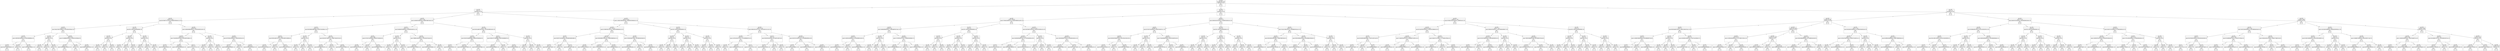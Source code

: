 digraph nodes {
	node [shape=record];
	name0 [label="{pe=0.000 | as=[2184, 2055, 5761] | pms=[0.0, 0.0, 0.0] | bs=\n[0. 0. 0.]\n[1. 1. 1.]\n[1. 1. 2.]\n}"];
	name1 [label="{pe=1.000 | as=[0, 0, 0] | pms=[0.05, 0.0, 0.0] | bs=\n[0. 0. 0.]\n[1. 1. 1.]\n[1. 1. 2.]\n}"];
	name2 [label="{pe=0.000 | as=[94, 143, 18] | pms=[8.027060977071797e-102, 6.99649407982643e-116, 0.0] | bs=\n[0. 0. 0.]\n[1. 1. 1.]\n[1. 1. 2.]\n}"];
	name3 [label="{pe=0.000 | as=[34, 50, 10] | pms=[1.8441372926773486e-42, 5.746724593108738e-46, 0.0] | bs=\n[0. 0. 0.]\n[1. 1. 1.]\n[1. 1. 2.]\n}"];
	name4 [label="{pe=0.000 | as=[11, 21, 2] | pms=[2.2999785870239353e-15, 8.015932228980966e-16, 0] | bs=\n[1. 1. 1.]\n[0. 0. 0.]\n[-1. -1. -1.]\n}"];
	name5 [label="{pe=0.000 | as=[4, 6, 1] | pms=[3.451477404903169e-06, 0, 0] | bs=\n[0. 0. 0.]\n[-1. -1. -1.]\n[-1. -1. -1.]\n}"];
	name4 -> name5 [label=0];
	name6 [label="{pe=1.000 | as=[0, 0, 0] | pms=[1.0, 0, 0] | bs=\n[0. 0. 0.]\n[-1. -1. -1.]\n[-1. -1. -1.]\n}"];
	name4 -> name6 [label=1];
	name7 [label="{pe=0.000 | as=[7, 15, 1] | pms=[7.014474694705598e-10, 0, 0] | bs=\n[0. 0. 0.]\n[-1. -1. -1.]\n[-1. -1. -1.]\n}"];
	name4 -> name7 [label=2];
	name3 -> name4 [label=0];
	name8 [label="{pe=1.000 | as=[0, 0, 0] | pms=[0.95, 0.05, 0] | bs=\n[1. 1. 1.]\n[0. 0. 0.]\n[-1. -1. -1.]\n}"];
	name9 [label="{pe=1.000 | as=[0, 0, 0] | pms=[1.0, 0, 0] | bs=\n[0. 0. 0.]\n[-1. -1. -1.]\n[-1. -1. -1.]\n}"];
	name8 -> name9 [label=0];
	name10 [label="{pe=1.000 | as=[0, 0, 0] | pms=[1.0, 0, 0] | bs=\n[0. 0. 0.]\n[-1. -1. -1.]\n[-1. -1. -1.]\n}"];
	name8 -> name10 [label=1];
	name11 [label="{pe=1.000 | as=[0, 0, 0] | pms=[1.0, 0, 0] | bs=\n[0. 0. 0.]\n[-1. -1. -1.]\n[-1. -1. -1.]\n}"];
	name8 -> name11 [label=2];
	name3 -> name8 [label=1];
	name12 [label="{pe=0.000 | as=[23, 29, 8] | pms=[4.731498868353294e-29, 1.5092901510193364e-29, 0] | bs=\n[1. 1. 1.]\n[0. 0. 0.]\n[-1. -1. -1.]\n}"];
	name13 [label="{pe=0.000 | as=[14, 13, 3] | pms=[1.4203906906132645e-14, 0, 0] | bs=\n[0. 0. 0.]\n[-1. -1. -1.]\n[-1. -1. -1.]\n}"];
	name12 -> name13 [label=0];
	name14 [label="{pe=1.000 | as=[0, 0, 0] | pms=[1.0, 0, 0] | bs=\n[0. 0. 0.]\n[-1. -1. -1.]\n[-1. -1. -1.]\n}"];
	name12 -> name14 [label=1];
	name15 [label="{pe=0.000 | as=[9, 16, 5] | pms=[3.5064473158663378e-15, 0, 0] | bs=\n[0. 0. 0.]\n[-1. -1. -1.]\n[-1. -1. -1.]\n}"];
	name12 -> name15 [label=2];
	name3 -> name12 [label=2];
	name2 -> name3 [label=0];
	name16 [label="{pe=1.000 | as=[0, 0, 0] | pms=[0.05, 0.00011875000000000003, 0.0] | bs=\n[0. 0. 0.]\n[1. 1. 1.]\n[1. 1. 2.]\n}"];
	name17 [label="{pe=1.000 | as=[0, 0, 0] | pms=[0.95, 0.05, 0] | bs=\n[1. 1. 1.]\n[0. 0. 0.]\n[-1. -1. -1.]\n}"];
	name18 [label="{pe=1.000 | as=[0, 0, 0] | pms=[1.0, 0, 0] | bs=\n[0. 0. 0.]\n[-1. -1. -1.]\n[-1. -1. -1.]\n}"];
	name17 -> name18 [label=0];
	name19 [label="{pe=1.000 | as=[0, 0, 0] | pms=[1.0, 0, 0] | bs=\n[0. 0. 0.]\n[-1. -1. -1.]\n[-1. -1. -1.]\n}"];
	name17 -> name19 [label=1];
	name20 [label="{pe=1.000 | as=[0, 0, 0] | pms=[1.0, 0, 0] | bs=\n[0. 0. 0.]\n[-1. -1. -1.]\n[-1. -1. -1.]\n}"];
	name17 -> name20 [label=2];
	name16 -> name17 [label=0];
	name21 [label="{pe=1.000 | as=[0, 0, 0] | pms=[0.95, 0.05, 0] | bs=\n[1. 1. 1.]\n[0. 0. 0.]\n[-1. -1. -1.]\n}"];
	name22 [label="{pe=1.000 | as=[0, 0, 0] | pms=[1.0, 0, 0] | bs=\n[0. 0. 0.]\n[-1. -1. -1.]\n[-1. -1. -1.]\n}"];
	name21 -> name22 [label=0];
	name23 [label="{pe=1.000 | as=[0, 0, 0] | pms=[1.0, 0, 0] | bs=\n[0. 0. 0.]\n[-1. -1. -1.]\n[-1. -1. -1.]\n}"];
	name21 -> name23 [label=1];
	name24 [label="{pe=1.000 | as=[0, 0, 0] | pms=[1.0, 0, 0] | bs=\n[0. 0. 0.]\n[-1. -1. -1.]\n[-1. -1. -1.]\n}"];
	name21 -> name24 [label=2];
	name16 -> name21 [label=1];
	name25 [label="{pe=1.000 | as=[0, 0, 0] | pms=[0.95, 0.05, 0] | bs=\n[1. 1. 1.]\n[0. 0. 0.]\n[-1. -1. -1.]\n}"];
	name26 [label="{pe=1.000 | as=[0, 0, 0] | pms=[1.0, 0, 0] | bs=\n[0. 0. 0.]\n[-1. -1. -1.]\n[-1. -1. -1.]\n}"];
	name25 -> name26 [label=0];
	name27 [label="{pe=1.000 | as=[0, 0, 0] | pms=[1.0, 0, 0] | bs=\n[0. 0. 0.]\n[-1. -1. -1.]\n[-1. -1. -1.]\n}"];
	name25 -> name27 [label=1];
	name28 [label="{pe=1.000 | as=[0, 0, 0] | pms=[1.0, 0, 0] | bs=\n[0. 0. 0.]\n[-1. -1. -1.]\n[-1. -1. -1.]\n}"];
	name25 -> name28 [label=2];
	name16 -> name25 [label=2];
	name2 -> name16 [label=1];
	name29 [label="{pe=0.000 | as=[60, 93, 8] | pms=[1.4855829398816961e-62, 1.0792023018029215e-66, 0.0] | bs=\n[0. 0. 0.]\n[1. 1. 1.]\n[1. 1. 2.]\n}"];
	name30 [label="{pe=0.000 | as=[30, 44, 3] | pms=[7.491493585226733e-30, 3.981330188714906e-31, 0] | bs=\n[1. 1. 1.]\n[0. 0. 0.]\n[-1. -1. -1.]\n}"];
	name31 [label="{pe=0.333 | as=[1, 0, 0] | pms=[0.3333333333333333, 0, 0] | bs=\n[0. 0. 0.]\n[-1. -1. -1.]\n[-1. -1. -1.]\n}"];
	name30 -> name31 [label=0];
	name32 [label="{pe=0.000 | as=[29, 40, 3] | pms=[2.1291613347486505e-28, 0, 0] | bs=\n[0. 0. 0.]\n[-1. -1. -1.]\n[-1. -1. -1.]\n}"];
	name30 -> name32 [label=1];
	name33 [label="{pe=0.111 | as=[0, 4, 0] | pms=[0.1111111111111111, 0, 0] | bs=\n[0. 0. 0.]\n[-1. -1. -1.]\n[-1. -1. -1.]\n}"];
	name30 -> name33 [label=2];
	name29 -> name30 [label=0];
	name34 [label="{pe=1.000 | as=[0, 0, 0] | pms=[0.95, 0.05, 0] | bs=\n[1. 1. 1.]\n[0. 0. 0.]\n[-1. -1. -1.]\n}"];
	name35 [label="{pe=1.000 | as=[0, 0, 0] | pms=[1.0, 0, 0] | bs=\n[0. 0. 0.]\n[-1. -1. -1.]\n[-1. -1. -1.]\n}"];
	name34 -> name35 [label=0];
	name36 [label="{pe=1.000 | as=[0, 0, 0] | pms=[1.0, 0, 0] | bs=\n[0. 0. 0.]\n[-1. -1. -1.]\n[-1. -1. -1.]\n}"];
	name34 -> name36 [label=1];
	name37 [label="{pe=1.000 | as=[0, 0, 0] | pms=[1.0, 0, 0] | bs=\n[0. 0. 0.]\n[-1. -1. -1.]\n[-1. -1. -1.]\n}"];
	name34 -> name37 [label=2];
	name29 -> name34 [label=1];
	name38 [label="{pe=0.000 | as=[30, 49, 5] | pms=[3.597780353214981e-34, 5.70664762330161e-35, 0] | bs=\n[1. 1. 1.]\n[0. 0. 0.]\n[-1. -1. -1.]\n}"];
	name39 [label="{pe=0.007 | as=[1, 5, 0] | pms=[0.006993006993006993, 0, 0] | bs=\n[0. 0. 0.]\n[-1. -1. -1.]\n[-1. -1. -1.]\n}"];
	name38 -> name39 [label=0];
	name40 [label="{pe=1.000 | as=[0, 0, 0] | pms=[1.0, 0, 0] | bs=\n[0. 0. 0.]\n[-1. -1. -1.]\n[-1. -1. -1.]\n}"];
	name38 -> name40 [label=1];
	name41 [label="{pe=0.000 | as=[29, 44, 5] | pms=[5.415606215892024e-32, 0, 0] | bs=\n[0. 0. 0.]\n[-1. -1. -1.]\n[-1. -1. -1.]\n}"];
	name38 -> name41 [label=2];
	name29 -> name38 [label=2];
	name2 -> name29 [label=2];
	name1 -> name2 [label=0];
	name42 [label="{pe=0.000 | as=[0, 0, 1142] | pms=[2.1881838074398253e-05, 4.306995766887185e-30, 0.0] | bs=\n[0. 0. 0.]\n[1. 1. 1.]\n[1. 1. 2.]\n}"];
	name43 [label="{pe=0.002 | as=[0, 0, 227] | pms=[0.00010989010989010989, 5.801901761045598e-10, 0.0] | bs=\n[0. 0. 0.]\n[1. 1. 1.]\n[1. 1. 2.]\n}"];
	name44 [label="{pe=0.010 | as=[0, 0, 48] | pms=[0.0005154639175257732, 0.00041286397218600604, 0] | bs=\n[0. 0. 0.]\n[1. 1. 1.]\n[-1. -1. -1.]\n}"];
	name45 [label="{pe=0.026 | as=[0, 0, 19] | pms=[0.02564102564102564, 0, 0] | bs=\n[0. 0. 0.]\n[-1. -1. -1.]\n[-1. -1. -1.]\n}"];
	name44 -> name45 [label=0];
	name46 [label="{pe=1.000 | as=[0, 0, 0] | pms=[1.0, 0, 0] | bs=\n[0. 0. 0.]\n[-1. -1. -1.]\n[-1. -1. -1.]\n}"];
	name44 -> name46 [label=1];
	name47 [label="{pe=0.017 | as=[0, 0, 29] | pms=[0.01694915254237288, 0, 0] | bs=\n[0. 0. 0.]\n[-1. -1. -1.]\n[-1. -1. -1.]\n}"];
	name44 -> name47 [label=2];
	name43 -> name44 [label=0];
	name48 [label="{pe=1.000 | as=[0, 0, 0] | pms=[0.95, 0.05, 0] | bs=\n[1. 1. 1.]\n[0. 0. 0.]\n[-1. -1. -1.]\n}"];
	name49 [label="{pe=1.000 | as=[0, 0, 0] | pms=[1.0, 0, 0] | bs=\n[0. 0. 0.]\n[-1. -1. -1.]\n[-1. -1. -1.]\n}"];
	name48 -> name49 [label=0];
	name50 [label="{pe=1.000 | as=[0, 0, 0] | pms=[1.0, 0, 0] | bs=\n[0. 0. 0.]\n[-1. -1. -1.]\n[-1. -1. -1.]\n}"];
	name48 -> name50 [label=1];
	name51 [label="{pe=1.000 | as=[0, 0, 0] | pms=[1.0, 0, 0] | bs=\n[0. 0. 0.]\n[-1. -1. -1.]\n[-1. -1. -1.]\n}"];
	name48 -> name51 [label=2];
	name43 -> name48 [label=1];
	name52 [label="{pe=0.003 | as=[0, 0, 179] | pms=[0.0001392757660167131, 2.9584877456323373e-05, 0] | bs=\n[0. 0. 0.]\n[1. 1. 1.]\n[-1. -1. -1.]\n}"];
	name53 [label="{pe=0.006 | as=[0, 0, 81] | pms=[0.006134969325153374, 0, 0] | bs=\n[0. 0. 0.]\n[-1. -1. -1.]\n[-1. -1. -1.]\n}"];
	name52 -> name53 [label=0];
	name54 [label="{pe=1.000 | as=[0, 0, 0] | pms=[1.0, 0, 0] | bs=\n[0. 0. 0.]\n[-1. -1. -1.]\n[-1. -1. -1.]\n}"];
	name52 -> name54 [label=1];
	name55 [label="{pe=0.005 | as=[0, 0, 98] | pms=[0.005076142131979695, 0, 0] | bs=\n[0. 0. 0.]\n[-1. -1. -1.]\n[-1. -1. -1.]\n}"];
	name52 -> name55 [label=2];
	name43 -> name52 [label=2];
	name42 -> name43 [label=0];
	name56 [label="{pe=0.001 | as=[0, 0, 715] | pms=[3.4940600978336826e-05, 5.385300691381907e-12, 0.0] | bs=\n[0. 0. 0.]\n[1. 1. 1.]\n[1. 1. 2.]\n}"];
	name57 [label="{pe=0.001 | as=[0, 0, 398] | pms=[6.273525721455458e-05, 8.86053517632465e-06, 0] | bs=\n[0. 0. 0.]\n[1. 1. 1.]\n[-1. -1. -1.]\n}"];
	name58 [label="{pe=0.006 | as=[0, 0, 85] | pms=[0.005847953216374269, 0, 0] | bs=\n[0. 0. 0.]\n[-1. -1. -1.]\n[-1. -1. -1.]\n}"];
	name57 -> name58 [label=0];
	name59 [label="{pe=1.000 | as=[0, 0, 0] | pms=[1.0, 0, 0] | bs=\n[0. 0. 0.]\n[-1. -1. -1.]\n[-1. -1. -1.]\n}"];
	name57 -> name59 [label=1];
	name60 [label="{pe=0.002 | as=[0, 0, 313] | pms=[0.001594896331738437, 0, 0] | bs=\n[0. 0. 0.]\n[-1. -1. -1.]\n[-1. -1. -1.]\n}"];
	name57 -> name60 [label=2];
	name56 -> name57 [label=0];
	name61 [label="{pe=1.000 | as=[0, 0, 0] | pms=[0.95, 0.05, 0] | bs=\n[1. 1. 1.]\n[0. 0. 0.]\n[-1. -1. -1.]\n}"];
	name62 [label="{pe=1.000 | as=[0, 0, 0] | pms=[1.0, 0, 0] | bs=\n[0. 0. 0.]\n[-1. -1. -1.]\n[-1. -1. -1.]\n}"];
	name61 -> name62 [label=0];
	name63 [label="{pe=1.000 | as=[0, 0, 0] | pms=[1.0, 0, 0] | bs=\n[0. 0. 0.]\n[-1. -1. -1.]\n[-1. -1. -1.]\n}"];
	name61 -> name63 [label=1];
	name64 [label="{pe=1.000 | as=[0, 0, 0] | pms=[1.0, 0, 0] | bs=\n[0. 0. 0.]\n[-1. -1. -1.]\n[-1. -1. -1.]\n}"];
	name61 -> name64 [label=2];
	name56 -> name61 [label=1];
	name65 [label="{pe=0.002 | as=[0, 0, 316] | pms=[7.898894154818326e-05, 1.2795474442723414e-05, 0] | bs=\n[0. 0. 0.]\n[1. 1. 1.]\n[-1. -1. -1.]\n}"];
	name66 [label="{pe=0.002 | as=[0, 0, 239] | pms=[0.0020876826722338203, 0, 0] | bs=\n[0. 0. 0.]\n[-1. -1. -1.]\n[-1. -1. -1.]\n}"];
	name65 -> name66 [label=0];
	name67 [label="{pe=0.006 | as=[0, 0, 77] | pms=[0.0064516129032258064, 0, 0] | bs=\n[0. 0. 0.]\n[-1. -1. -1.]\n[-1. -1. -1.]\n}"];
	name65 -> name67 [label=1];
	name68 [label="{pe=1.000 | as=[0, 0, 0] | pms=[1.0, 0, 0] | bs=\n[0. 0. 0.]\n[-1. -1. -1.]\n[-1. -1. -1.]\n}"];
	name65 -> name68 [label=2];
	name56 -> name65 [label=2];
	name42 -> name56 [label=1];
	name69 [label="{pe=0.002 | as=[0, 0, 200] | pms=[0.00012468827930174563, 1.4510103533809105e-09, 0.0] | bs=\n[0. 0. 0.]\n[1. 1. 1.]\n[1. 1. 2.]\n}"];
	name70 [label="{pe=0.003 | as=[0, 0, 156] | pms=[0.0001597444089456869, 5.6882821387940833e-05, 0] | bs=\n[0. 0. 0.]\n[1. 1. 1.]\n[-1. -1. -1.]\n}"];
	name71 [label="{pe=0.333 | as=[0, 0, 1] | pms=[0.3333333333333333, 0, 0] | bs=\n[0. 0. 0.]\n[-1. -1. -1.]\n[-1. -1. -1.]\n}"];
	name70 -> name71 [label=0];
	name72 [label="{pe=0.003 | as=[0, 0, 146] | pms=[0.0034129692832764505, 0, 0] | bs=\n[0. 0. 0.]\n[-1. -1. -1.]\n[-1. -1. -1.]\n}"];
	name70 -> name72 [label=1];
	name73 [label="{pe=0.053 | as=[0, 0, 9] | pms=[0.05263157894736842, 0, 0] | bs=\n[0. 0. 0.]\n[-1. -1. -1.]\n[-1. -1. -1.]\n}"];
	name70 -> name73 [label=2];
	name69 -> name70 [label=0];
	name74 [label="{pe=0.011 | as=[0, 0, 44] | pms=[0.0005617977528089888, 0.0005370265686828718, 0] | bs=\n[0. 0. 0.]\n[1. 1. 1.]\n[-1. -1. -1.]\n}"];
	name75 [label="{pe=0.034 | as=[0, 0, 14] | pms=[0.034482758620689655, 0, 0] | bs=\n[0. 0. 0.]\n[-1. -1. -1.]\n[-1. -1. -1.]\n}"];
	name74 -> name75 [label=0];
	name76 [label="{pe=1.000 | as=[0, 0, 0] | pms=[1.0, 0, 0] | bs=\n[0. 0. 0.]\n[-1. -1. -1.]\n[-1. -1. -1.]\n}"];
	name74 -> name76 [label=1];
	name77 [label="{pe=0.016 | as=[0, 0, 30] | pms=[0.01639344262295082, 0, 0] | bs=\n[0. 0. 0.]\n[-1. -1. -1.]\n[-1. -1. -1.]\n}"];
	name74 -> name77 [label=2];
	name69 -> name74 [label=1];
	name78 [label="{pe=1.000 | as=[0, 0, 0] | pms=[0.95, 0.05, 0] | bs=\n[1. 1. 1.]\n[0. 0. 0.]\n[-1. -1. -1.]\n}"];
	name79 [label="{pe=1.000 | as=[0, 0, 0] | pms=[1.0, 0, 0] | bs=\n[0. 0. 0.]\n[-1. -1. -1.]\n[-1. -1. -1.]\n}"];
	name78 -> name79 [label=0];
	name80 [label="{pe=1.000 | as=[0, 0, 0] | pms=[1.0, 0, 0] | bs=\n[0. 0. 0.]\n[-1. -1. -1.]\n[-1. -1. -1.]\n}"];
	name78 -> name80 [label=1];
	name81 [label="{pe=1.000 | as=[0, 0, 0] | pms=[1.0, 0, 0] | bs=\n[0. 0. 0.]\n[-1. -1. -1.]\n[-1. -1. -1.]\n}"];
	name78 -> name81 [label=2];
	name69 -> name78 [label=2];
	name42 -> name69 [label=2];
	name1 -> name42 [label=1];
	name82 [label="{pe=0.000 | as=[161, 544, 81] | pms=[1.1294267240042443e-282, 1.3403687634796493e-301, 0.0] | bs=\n[0. 0. 0.]\n[1. 1. 1.]\n[1. 1. 2.]\n}"];
	name83 [label="{pe=0.000 | as=[77, 268, 37] | pms=[6.176808766357232e-137, 1.5009375855980426e-143, 0.0] | bs=\n[0. 0. 0.]\n[1. 1. 1.]\n[1. 1. 2.]\n}"];
	name84 [label="{pe=0.007 | as=[1, 5, 0] | pms=[0.0038775510204081625, 0.00034965034965034965, 0] | bs=\n[1. 1. 1.]\n[0. 0. 0.]\n[-1. -1. -1.]\n}"];
	name85 [label="{pe=0.029 | as=[1, 2, 0] | pms=[0.02857142857142857, 0, 0] | bs=\n[0. 0. 0.]\n[-1. -1. -1.]\n[-1. -1. -1.]\n}"];
	name84 -> name85 [label=0];
	name86 [label="{pe=1.000 | as=[0, 0, 0] | pms=[1.0, 0, 0] | bs=\n[0. 0. 0.]\n[-1. -1. -1.]\n[-1. -1. -1.]\n}"];
	name84 -> name86 [label=1];
	name87 [label="{pe=0.143 | as=[0, 3, 0] | pms=[0.14285714285714285, 0, 0] | bs=\n[0. 0. 0.]\n[-1. -1. -1.]\n[-1. -1. -1.]\n}"];
	name84 -> name87 [label=2];
	name83 -> name84 [label=0];
	name88 [label="{pe=0.000 | as=[72, 247, 36] | pms=[3.6920369985719045e-129, 2.528985766868258e-131, 0] | bs=\n[0. 0. 0.]\n[1. 1. 1.]\n[-1. -1. -1.]\n}"];
	name89 [label="{pe=0.000 | as=[15, 48, 7] | pms=[1.7687891917402632e-27, 0, 0] | bs=\n[0. 0. 0.]\n[-1. -1. -1.]\n[-1. -1. -1.]\n}"];
	name88 -> name89 [label=0];
	name90 [label="{pe=0.000 | as=[44, 154, 22] | pms=[1.111067507088122e-79, 0, 0] | bs=\n[0. 0. 0.]\n[-1. -1. -1.]\n[-1. -1. -1.]\n}"];
	name88 -> name90 [label=1];
	name91 [label="{pe=0.000 | as=[13, 45, 7] | pms=[1.354584984324944e-25, 0, 0] | bs=\n[0. 0. 0.]\n[-1. -1. -1.]\n[-1. -1. -1.]\n}"];
	name88 -> name91 [label=2];
	name83 -> name88 [label=1];
	name92 [label="{pe=0.000 | as=[4, 16, 1] | pms=[1.87365916266172e-08, 1.7867289563262339e-09, 0] | bs=\n[1. 1. 1.]\n[0. 0. 0.]\n[-1. -1. -1.]\n}"];
	name93 [label="{pe=0.000 | as=[3, 6, 0] | pms=[0.00023815194093831864, 0, 0] | bs=\n[0. 0. 0.]\n[-1. -1. -1.]\n[-1. -1. -1.]\n}"];
	name92 -> name93 [label=0];
	name94 [label="{pe=1.000 | as=[0, 0, 0] | pms=[1.0, 0, 0] | bs=\n[0. 0. 0.]\n[-1. -1. -1.]\n[-1. -1. -1.]\n}"];
	name92 -> name94 [label=1];
	name95 [label="{pe=0.000 | as=[1, 10, 1] | pms=[8.281573498964803e-05, 0, 0] | bs=\n[0. 0. 0.]\n[-1. -1. -1.]\n[-1. -1. -1.]\n}"];
	name92 -> name95 [label=2];
	name83 -> name92 [label=2];
	name82 -> name83 [label=0];
	name96 [label="{pe=1.000 | as=[0, 0, 0] | pms=[0.05, 0.00011875000000000003, 0.0] | bs=\n[0. 0. 0.]\n[1. 1. 1.]\n[1. 1. 2.]\n}"];
	name97 [label="{pe=1.000 | as=[0, 0, 0] | pms=[0.95, 0.05, 0] | bs=\n[1. 1. 1.]\n[0. 0. 0.]\n[-1. -1. -1.]\n}"];
	name98 [label="{pe=1.000 | as=[0, 0, 0] | pms=[1.0, 0, 0] | bs=\n[0. 0. 0.]\n[-1. -1. -1.]\n[-1. -1. -1.]\n}"];
	name97 -> name98 [label=0];
	name99 [label="{pe=1.000 | as=[0, 0, 0] | pms=[1.0, 0, 0] | bs=\n[0. 0. 0.]\n[-1. -1. -1.]\n[-1. -1. -1.]\n}"];
	name97 -> name99 [label=1];
	name100 [label="{pe=1.000 | as=[0, 0, 0] | pms=[1.0, 0, 0] | bs=\n[0. 0. 0.]\n[-1. -1. -1.]\n[-1. -1. -1.]\n}"];
	name97 -> name100 [label=2];
	name96 -> name97 [label=0];
	name101 [label="{pe=1.000 | as=[0, 0, 0] | pms=[0.95, 0.05, 0] | bs=\n[1. 1. 1.]\n[0. 0. 0.]\n[-1. -1. -1.]\n}"];
	name102 [label="{pe=1.000 | as=[0, 0, 0] | pms=[1.0, 0, 0] | bs=\n[0. 0. 0.]\n[-1. -1. -1.]\n[-1. -1. -1.]\n}"];
	name101 -> name102 [label=0];
	name103 [label="{pe=1.000 | as=[0, 0, 0] | pms=[1.0, 0, 0] | bs=\n[0. 0. 0.]\n[-1. -1. -1.]\n[-1. -1. -1.]\n}"];
	name101 -> name103 [label=1];
	name104 [label="{pe=1.000 | as=[0, 0, 0] | pms=[1.0, 0, 0] | bs=\n[0. 0. 0.]\n[-1. -1. -1.]\n[-1. -1. -1.]\n}"];
	name101 -> name104 [label=2];
	name96 -> name101 [label=1];
	name105 [label="{pe=1.000 | as=[0, 0, 0] | pms=[0.95, 0.05, 0] | bs=\n[1. 1. 1.]\n[0. 0. 0.]\n[-1. -1. -1.]\n}"];
	name106 [label="{pe=1.000 | as=[0, 0, 0] | pms=[1.0, 0, 0] | bs=\n[0. 0. 0.]\n[-1. -1. -1.]\n[-1. -1. -1.]\n}"];
	name105 -> name106 [label=0];
	name107 [label="{pe=1.000 | as=[0, 0, 0] | pms=[1.0, 0, 0] | bs=\n[0. 0. 0.]\n[-1. -1. -1.]\n[-1. -1. -1.]\n}"];
	name105 -> name107 [label=1];
	name108 [label="{pe=1.000 | as=[0, 0, 0] | pms=[1.0, 0, 0] | bs=\n[0. 0. 0.]\n[-1. -1. -1.]\n[-1. -1. -1.]\n}"];
	name105 -> name108 [label=2];
	name96 -> name105 [label=2];
	name82 -> name96 [label=1];
	name109 [label="{pe=0.000 | as=[84, 276, 44] | pms=[5.696616353132377e-150, 7.915975504274117e-155, 0.0] | bs=\n[0. 0. 0.]\n[1. 1. 1.]\n[1. 1. 2.]\n}"];
	name110 [label="{pe=0.000 | as=[6, 26, 5] | pms=[1.195740116811791e-15, 1.1161196990681627e-16, 0] | bs=\n[1. 1. 1.]\n[0. 0. 0.]\n[-1. -1. -1.]\n}"];
	name111 [label="{pe=1.000 | as=[0, 0, 0] | pms=[1.0, 0, 0] | bs=\n[0. 0. 0.]\n[-1. -1. -1.]\n[-1. -1. -1.]\n}"];
	name110 -> name111 [label=0];
	name112 [label="{pe=0.000 | as=[6, 22, 5] | pms=[1.1328064264532757e-14, 0, 0] | bs=\n[0. 0. 0.]\n[-1. -1. -1.]\n[-1. -1. -1.]\n}"];
	name110 -> name112 [label=1];
	name113 [label="{pe=0.111 | as=[0, 4, 0] | pms=[0.1111111111111111, 0, 0] | bs=\n[0. 0. 0.]\n[-1. -1. -1.]\n[-1. -1. -1.]\n}"];
	name110 -> name113 [label=2];
	name109 -> name110 [label=0];
	name114 [label="{pe=0.143 | as=[0, 3, 0] | pms=[0.06333333333333332, 0.007142857142857143, 0] | bs=\n[1. 1. 1.]\n[0. 0. 0.]\n[-1. -1. -1.]\n}"];
	name115 [label="{pe=0.333 | as=[0, 1, 0] | pms=[0.3333333333333333, 0, 0] | bs=\n[0. 0. 0.]\n[-1. -1. -1.]\n[-1. -1. -1.]\n}"];
	name114 -> name115 [label=0];
	name116 [label="{pe=1.000 | as=[0, 0, 0] | pms=[1.0, 0, 0] | bs=\n[0. 0. 0.]\n[-1. -1. -1.]\n[-1. -1. -1.]\n}"];
	name114 -> name116 [label=1];
	name117 [label="{pe=0.200 | as=[0, 2, 0] | pms=[0.2, 0, 0] | bs=\n[0. 0. 0.]\n[-1. -1. -1.]\n[-1. -1. -1.]\n}"];
	name114 -> name117 [label=2];
	name109 -> name114 [label=1];
	name118 [label="{pe=0.000 | as=[78, 247, 39] | pms=[3.3627567213505202e-136, 1.045196865649929e-136, 0] | bs=\n[0. 0. 0.]\n[1. 1. 1.]\n[-1. -1. -1.]\n}"];
	name119 [label="{pe=0.000 | as=[7, 14, 2] | pms=[7.256353132454068e-11, 0, 0] | bs=\n[0. 0. 0.]\n[-1. -1. -1.]\n[-1. -1. -1.]\n}"];
	name118 -> name119 [label=0];
	name120 [label="{pe=0.001 | as=[2, 6, 0] | pms=[0.0009049773755656109, 0, 0] | bs=\n[0. 0. 0.]\n[-1. -1. -1.]\n[-1. -1. -1.]\n}"];
	name118 -> name120 [label=1];
	name121 [label="{pe=0.000 | as=[69, 227, 37] | pms=[1.6753994239855345e-123, 0, 0] | bs=\n[0. 0. 0.]\n[-1. -1. -1.]\n[-1. -1. -1.]\n}"];
	name118 -> name121 [label=2];
	name109 -> name118 [label=2];
	name82 -> name109 [label=2];
	name1 -> name82 [label=2];
	name0 -> name1 [label=0];
	name122 [label="{pe=1.000 | as=[0, 0, 0] | pms=[0.05, 0.0, 0.0] | bs=\n[0. 0. 0.]\n[1. 1. 1.]\n[1. 1. 2.]\n}"];
	name123 [label="{pe=0.000 | as=[227, 398, 62] | pms=[3.729454012839057e-273, 8.128837909088754e-289, 0.0] | bs=\n[0. 0. 0.]\n[1. 1. 1.]\n[1. 1. 2.]\n}"];
	name124 [label="{pe=0.000 | as=[48, 85, 10] | pms=[1.0640964389823925e-57, 1.2085054689759173e-61, 0.0] | bs=\n[0. 0. 0.]\n[1. 1. 1.]\n[1. 1. 2.]\n}"];
	name125 [label="{pe=0.000 | as=[19, 27, 4] | pms=[5.149320314503694e-23, 2.4705304398953118e-23, 0] | bs=\n[1. 1. 1.]\n[0. 0. 0.]\n[-1. -1. -1.]\n}"];
	name126 [label="{pe=0.000 | as=[9, 11, 1] | pms=[8.402646598305506e-10, 0, 0] | bs=\n[0. 0. 0.]\n[-1. -1. -1.]\n[-1. -1. -1.]\n}"];
	name125 -> name126 [label=0];
	name127 [label="{pe=1.000 | as=[0, 0, 0] | pms=[1.0, 0, 0] | bs=\n[0. 0. 0.]\n[-1. -1. -1.]\n[-1. -1. -1.]\n}"];
	name125 -> name127 [label=1];
	name128 [label="{pe=0.000 | as=[10, 16, 3] | pms=[6.450749903316009e-14, 0, 0] | bs=\n[0. 0. 0.]\n[-1. -1. -1.]\n[-1. -1. -1.]\n}"];
	name125 -> name128 [label=2];
	name124 -> name125 [label=0];
	name129 [label="{pe=1.000 | as=[0, 0, 0] | pms=[0.95, 0.05, 0] | bs=\n[1. 1. 1.]\n[0. 0. 0.]\n[-1. -1. -1.]\n}"];
	name130 [label="{pe=1.000 | as=[0, 0, 0] | pms=[1.0, 0, 0] | bs=\n[0. 0. 0.]\n[-1. -1. -1.]\n[-1. -1. -1.]\n}"];
	name129 -> name130 [label=0];
	name131 [label="{pe=1.000 | as=[0, 0, 0] | pms=[1.0, 0, 0] | bs=\n[0. 0. 0.]\n[-1. -1. -1.]\n[-1. -1. -1.]\n}"];
	name129 -> name131 [label=1];
	name132 [label="{pe=1.000 | as=[0, 0, 0] | pms=[1.0, 0, 0] | bs=\n[0. 0. 0.]\n[-1. -1. -1.]\n[-1. -1. -1.]\n}"];
	name129 -> name132 [label=2];
	name124 -> name129 [label=1];
	name133 [label="{pe=0.000 | as=[29, 58, 6] | pms=[1.752798704211577e-37, 1.029828250186268e-37, 0] | bs=\n[1. 1. 1.]\n[0. 0. 0.]\n[-1. -1. -1.]\n}"];
	name134 [label="{pe=0.000 | as=[15, 25, 4] | pms=[1.0759819995358843e-19, 0, 0] | bs=\n[0. 0. 0.]\n[-1. -1. -1.]\n[-1. -1. -1.]\n}"];
	name133 -> name134 [label=0];
	name135 [label="{pe=1.000 | as=[0, 0, 0] | pms=[1.0, 0, 0] | bs=\n[0. 0. 0.]\n[-1. -1. -1.]\n[-1. -1. -1.]\n}"];
	name133 -> name135 [label=1];
	name136 [label="{pe=0.000 | as=[14, 33, 2] | pms=[1.7147603476517089e-18, 0, 0] | bs=\n[0. 0. 0.]\n[-1. -1. -1.]\n[-1. -1. -1.]\n}"];
	name133 -> name136 [label=2];
	name124 -> name133 [label=2];
	name123 -> name124 [label=0];
	name137 [label="{pe=1.000 | as=[0, 0, 0] | pms=[0.05, 0.00011875000000000003, 0.0] | bs=\n[0. 0. 0.]\n[1. 1. 1.]\n[1. 1. 2.]\n}"];
	name138 [label="{pe=1.000 | as=[0, 0, 0] | pms=[0.95, 0.05, 0] | bs=\n[1. 1. 1.]\n[0. 0. 0.]\n[-1. -1. -1.]\n}"];
	name139 [label="{pe=1.000 | as=[0, 0, 0] | pms=[1.0, 0, 0] | bs=\n[0. 0. 0.]\n[-1. -1. -1.]\n[-1. -1. -1.]\n}"];
	name138 -> name139 [label=0];
	name140 [label="{pe=1.000 | as=[0, 0, 0] | pms=[1.0, 0, 0] | bs=\n[0. 0. 0.]\n[-1. -1. -1.]\n[-1. -1. -1.]\n}"];
	name138 -> name140 [label=1];
	name141 [label="{pe=1.000 | as=[0, 0, 0] | pms=[1.0, 0, 0] | bs=\n[0. 0. 0.]\n[-1. -1. -1.]\n[-1. -1. -1.]\n}"];
	name138 -> name141 [label=2];
	name137 -> name138 [label=0];
	name142 [label="{pe=1.000 | as=[0, 0, 0] | pms=[0.95, 0.05, 0] | bs=\n[1. 1. 1.]\n[0. 0. 0.]\n[-1. -1. -1.]\n}"];
	name143 [label="{pe=1.000 | as=[0, 0, 0] | pms=[1.0, 0, 0] | bs=\n[0. 0. 0.]\n[-1. -1. -1.]\n[-1. -1. -1.]\n}"];
	name142 -> name143 [label=0];
	name144 [label="{pe=1.000 | as=[0, 0, 0] | pms=[1.0, 0, 0] | bs=\n[0. 0. 0.]\n[-1. -1. -1.]\n[-1. -1. -1.]\n}"];
	name142 -> name144 [label=1];
	name145 [label="{pe=1.000 | as=[0, 0, 0] | pms=[1.0, 0, 0] | bs=\n[0. 0. 0.]\n[-1. -1. -1.]\n[-1. -1. -1.]\n}"];
	name142 -> name145 [label=2];
	name137 -> name142 [label=1];
	name146 [label="{pe=1.000 | as=[0, 0, 0] | pms=[0.95, 0.05, 0] | bs=\n[1. 1. 1.]\n[0. 0. 0.]\n[-1. -1. -1.]\n}"];
	name147 [label="{pe=1.000 | as=[0, 0, 0] | pms=[1.0, 0, 0] | bs=\n[0. 0. 0.]\n[-1. -1. -1.]\n[-1. -1. -1.]\n}"];
	name146 -> name147 [label=0];
	name148 [label="{pe=1.000 | as=[0, 0, 0] | pms=[1.0, 0, 0] | bs=\n[0. 0. 0.]\n[-1. -1. -1.]\n[-1. -1. -1.]\n}"];
	name146 -> name148 [label=1];
	name149 [label="{pe=1.000 | as=[0, 0, 0] | pms=[1.0, 0, 0] | bs=\n[0. 0. 0.]\n[-1. -1. -1.]\n[-1. -1. -1.]\n}"];
	name146 -> name149 [label=2];
	name137 -> name146 [label=2];
	name123 -> name137 [label=1];
	name150 [label="{pe=0.000 | as=[179, 313, 52] | pms=[2.482796497315919e-219, 5.962420755335941e-224, 0.0] | bs=\n[0. 0. 0.]\n[1. 1. 1.]\n[1. 1. 2.]\n}"];
	name151 [label="{pe=0.000 | as=[81, 160, 27] | pms=[2.644034819644587e-109, 1.5377203235659032e-109, 0] | bs=\n[0. 0. 0.]\n[1. 1. 1.]\n[-1. -1. -1.]\n}"];
	name152 [label="{pe=0.010 | as=[1, 4, 0] | pms=[0.010101010101010102, 0, 0] | bs=\n[0. 0. 0.]\n[-1. -1. -1.]\n[-1. -1. -1.]\n}"];
	name151 -> name152 [label=0];
	name153 [label="{pe=0.000 | as=[76, 147, 24] | pms=[1.869762828724666e-99, 0, 0] | bs=\n[0. 0. 0.]\n[-1. -1. -1.]\n[-1. -1. -1.]\n}"];
	name151 -> name153 [label=1];
	name154 [label="{pe=0.000 | as=[4, 9, 3] | pms=[8.570426247835422e-09, 0, 0] | bs=\n[0. 0. 0.]\n[-1. -1. -1.]\n[-1. -1. -1.]\n}"];
	name151 -> name154 [label=2];
	name150 -> name151 [label=0];
	name155 [label="{pe=1.000 | as=[0, 0, 0] | pms=[0.95, 0.05, 0] | bs=\n[1. 1. 1.]\n[0. 0. 0.]\n[-1. -1. -1.]\n}"];
	name156 [label="{pe=1.000 | as=[0, 0, 0] | pms=[1.0, 0, 0] | bs=\n[0. 0. 0.]\n[-1. -1. -1.]\n[-1. -1. -1.]\n}"];
	name155 -> name156 [label=0];
	name157 [label="{pe=1.000 | as=[0, 0, 0] | pms=[1.0, 0, 0] | bs=\n[0. 0. 0.]\n[-1. -1. -1.]\n[-1. -1. -1.]\n}"];
	name155 -> name157 [label=1];
	name158 [label="{pe=1.000 | as=[0, 0, 0] | pms=[1.0, 0, 0] | bs=\n[0. 0. 0.]\n[-1. -1. -1.]\n[-1. -1. -1.]\n}"];
	name155 -> name158 [label=2];
	name150 -> name155 [label=1];
	name159 [label="{pe=0.000 | as=[98, 153, 25] | pms=[1.2881308336871314e-113, 8.16303495226432e-114, 0] | bs=\n[1. 1. 1.]\n[0. 0. 0.]\n[-1. -1. -1.]\n}"];
	name160 [label="{pe=0.000 | as=[14, 10, 2] | pms=[2.654422593697098e-12, 0, 0] | bs=\n[0. 0. 0.]\n[-1. -1. -1.]\n[-1. -1. -1.]\n}"];
	name159 -> name160 [label=0];
	name161 [label="{pe=0.029 | as=[1, 2, 0] | pms=[0.02857142857142857, 0, 0] | bs=\n[0. 0. 0.]\n[-1. -1. -1.]\n[-1. -1. -1.]\n}"];
	name159 -> name161 [label=1];
	name162 [label="{pe=0.000 | as=[83, 141, 23] | pms=[1.7878634653015658e-100, 0, 0] | bs=\n[0. 0. 0.]\n[-1. -1. -1.]\n[-1. -1. -1.]\n}"];
	name159 -> name162 [label=2];
	name150 -> name159 [label=2];
	name123 -> name150 [label=2];
	name122 -> name123 [label=0];
	name163 [label="{pe=0.001 | as=[716, 0, 0] | pms=[3.4891835310537335e-05, 1.6739809019043815e-24, 0.0] | bs=\n[0. 0. 0.]\n[1. 1. 1.]\n[1. 1. 2.]\n}"];
	name164 [label="{pe=0.001 | as=[398, 0, 0] | pms=[6.273525721455458e-05, 6.760033701493107e-11, 0.0] | bs=\n[0. 0. 0.]\n[1. 1. 1.]\n[1. 1. 2.]\n}"];
	name165 [label="{pe=0.006 | as=[85, 0, 0] | pms=[0.00029239766081871346, 0.00014763014763014763, 0] | bs=\n[0. 0. 0.]\n[1. 1. 1.]\n[-1. -1. -1.]\n}"];
	name166 [label="{pe=0.018 | as=[27, 0, 0] | pms=[0.01818181818181818, 0, 0] | bs=\n[0. 0. 0.]\n[-1. -1. -1.]\n[-1. -1. -1.]\n}"];
	name165 -> name166 [label=0];
	name167 [label="{pe=1.000 | as=[0, 0, 0] | pms=[1.0, 0, 0] | bs=\n[0. 0. 0.]\n[-1. -1. -1.]\n[-1. -1. -1.]\n}"];
	name165 -> name167 [label=1];
	name168 [label="{pe=0.009 | as=[58, 0, 0] | pms=[0.008547008547008548, 0, 0] | bs=\n[0. 0. 0.]\n[-1. -1. -1.]\n[-1. -1. -1.]\n}"];
	name165 -> name168 [label=2];
	name164 -> name165 [label=0];
	name169 [label="{pe=1.000 | as=[0, 0, 0] | pms=[0.95, 0.05, 0] | bs=\n[1. 1. 1.]\n[0. 0. 0.]\n[-1. -1. -1.]\n}"];
	name170 [label="{pe=1.000 | as=[0, 0, 0] | pms=[1.0, 0, 0] | bs=\n[0. 0. 0.]\n[-1. -1. -1.]\n[-1. -1. -1.]\n}"];
	name169 -> name170 [label=0];
	name171 [label="{pe=1.000 | as=[0, 0, 0] | pms=[1.0, 0, 0] | bs=\n[0. 0. 0.]\n[-1. -1. -1.]\n[-1. -1. -1.]\n}"];
	name169 -> name171 [label=1];
	name172 [label="{pe=1.000 | as=[0, 0, 0] | pms=[1.0, 0, 0] | bs=\n[0. 0. 0.]\n[-1. -1. -1.]\n[-1. -1. -1.]\n}"];
	name169 -> name172 [label=2];
	name164 -> name169 [label=1];
	name173 [label="{pe=0.002 | as=[313, 0, 0] | pms=[7.974481658692186e-05, 9.640070220300973e-06, 0] | bs=\n[0. 0. 0.]\n[1. 1. 1.]\n[-1. -1. -1.]\n}"];
	name174 [label="{pe=0.003 | as=[160, 0, 0] | pms=[0.003115264797507788, 0, 0] | bs=\n[0. 0. 0.]\n[-1. -1. -1.]\n[-1. -1. -1.]\n}"];
	name173 -> name174 [label=0];
	name175 [label="{pe=1.000 | as=[0, 0, 0] | pms=[1.0, 0, 0] | bs=\n[0. 0. 0.]\n[-1. -1. -1.]\n[-1. -1. -1.]\n}"];
	name173 -> name175 [label=1];
	name176 [label="{pe=0.003 | as=[153, 0, 0] | pms=[0.003257328990228013, 0, 0] | bs=\n[0. 0. 0.]\n[-1. -1. -1.]\n[-1. -1. -1.]\n}"];
	name173 -> name176 [label=2];
	name164 -> name173 [label=2];
	name163 -> name164 [label=0];
	name177 [label="{pe=1.000 | as=[0, 0, 0] | pms=[0.05, 0.00011875000000000003, 0.0] | bs=\n[0. 0. 0.]\n[1. 1. 1.]\n[1. 1. 2.]\n}"];
	name178 [label="{pe=1.000 | as=[0, 0, 0] | pms=[0.95, 0.05, 0] | bs=\n[1. 1. 1.]\n[0. 0. 0.]\n[-1. -1. -1.]\n}"];
	name179 [label="{pe=1.000 | as=[0, 0, 0] | pms=[1.0, 0, 0] | bs=\n[0. 0. 0.]\n[-1. -1. -1.]\n[-1. -1. -1.]\n}"];
	name178 -> name179 [label=0];
	name180 [label="{pe=1.000 | as=[0, 0, 0] | pms=[1.0, 0, 0] | bs=\n[0. 0. 0.]\n[-1. -1. -1.]\n[-1. -1. -1.]\n}"];
	name178 -> name180 [label=1];
	name181 [label="{pe=1.000 | as=[0, 0, 0] | pms=[1.0, 0, 0] | bs=\n[0. 0. 0.]\n[-1. -1. -1.]\n[-1. -1. -1.]\n}"];
	name178 -> name181 [label=2];
	name177 -> name178 [label=0];
	name182 [label="{pe=1.000 | as=[0, 0, 0] | pms=[0.95, 0.05, 0] | bs=\n[1. 1. 1.]\n[0. 0. 0.]\n[-1. -1. -1.]\n}"];
	name183 [label="{pe=1.000 | as=[0, 0, 0] | pms=[1.0, 0, 0] | bs=\n[0. 0. 0.]\n[-1. -1. -1.]\n[-1. -1. -1.]\n}"];
	name182 -> name183 [label=0];
	name184 [label="{pe=1.000 | as=[0, 0, 0] | pms=[1.0, 0, 0] | bs=\n[0. 0. 0.]\n[-1. -1. -1.]\n[-1. -1. -1.]\n}"];
	name182 -> name184 [label=1];
	name185 [label="{pe=1.000 | as=[0, 0, 0] | pms=[1.0, 0, 0] | bs=\n[0. 0. 0.]\n[-1. -1. -1.]\n[-1. -1. -1.]\n}"];
	name182 -> name185 [label=2];
	name177 -> name182 [label=1];
	name186 [label="{pe=1.000 | as=[0, 0, 0] | pms=[0.95, 0.05, 0] | bs=\n[1. 1. 1.]\n[0. 0. 0.]\n[-1. -1. -1.]\n}"];
	name187 [label="{pe=1.000 | as=[0, 0, 0] | pms=[1.0, 0, 0] | bs=\n[0. 0. 0.]\n[-1. -1. -1.]\n[-1. -1. -1.]\n}"];
	name186 -> name187 [label=0];
	name188 [label="{pe=1.000 | as=[0, 0, 0] | pms=[1.0, 0, 0] | bs=\n[0. 0. 0.]\n[-1. -1. -1.]\n[-1. -1. -1.]\n}"];
	name186 -> name188 [label=1];
	name189 [label="{pe=1.000 | as=[0, 0, 0] | pms=[1.0, 0, 0] | bs=\n[0. 0. 0.]\n[-1. -1. -1.]\n[-1. -1. -1.]\n}"];
	name186 -> name189 [label=2];
	name177 -> name186 [label=2];
	name163 -> name177 [label=1];
	name190 [label="{pe=0.002 | as=[317, 0, 0] | pms=[7.874015748031497e-05, 2.1950499846708125e-10, 0.0] | bs=\n[0. 0. 0.]\n[1. 1. 1.]\n[1. 1. 2.]\n}"];
	name191 [label="{pe=0.002 | as=[240, 0, 0] | pms=[0.00010395010395010396, 2.783882783882784e-05, 0] | bs=\n[0. 0. 0.]\n[1. 1. 1.]\n[-1. -1. -1.]\n}"];
	name192 [label="{pe=0.333 | as=[1, 0, 0] | pms=[0.3333333333333333, 0, 0] | bs=\n[0. 0. 0.]\n[-1. -1. -1.]\n[-1. -1. -1.]\n}"];
	name191 -> name192 [label=0];
	name193 [label="{pe=0.002 | as=[227, 0, 0] | pms=[0.002197802197802198, 0, 0] | bs=\n[0. 0. 0.]\n[-1. -1. -1.]\n[-1. -1. -1.]\n}"];
	name191 -> name193 [label=1];
	name194 [label="{pe=0.040 | as=[12, 0, 0] | pms=[0.04, 0, 0] | bs=\n[0. 0. 0.]\n[-1. -1. -1.]\n[-1. -1. -1.]\n}"];
	name191 -> name194 [label=2];
	name190 -> name191 [label=0];
	name195 [label="{pe=0.006 | as=[77, 0, 0] | pms=[0.0003225806451612903, 0.00016599685479643542, 0] | bs=\n[0. 0. 0.]\n[1. 1. 1.]\n[-1. -1. -1.]\n}"];
	name196 [label="{pe=0.017 | as=[29, 0, 0] | pms=[0.01694915254237288, 0, 0] | bs=\n[0. 0. 0.]\n[-1. -1. -1.]\n[-1. -1. -1.]\n}"];
	name195 -> name196 [label=0];
	name197 [label="{pe=1.000 | as=[0, 0, 0] | pms=[1.0, 0, 0] | bs=\n[0. 0. 0.]\n[-1. -1. -1.]\n[-1. -1. -1.]\n}"];
	name195 -> name197 [label=1];
	name198 [label="{pe=0.010 | as=[48, 0, 0] | pms=[0.010309278350515464, 0, 0] | bs=\n[0. 0. 0.]\n[-1. -1. -1.]\n[-1. -1. -1.]\n}"];
	name195 -> name198 [label=2];
	name190 -> name195 [label=1];
	name199 [label="{pe=1.000 | as=[0, 0, 0] | pms=[0.95, 0.05, 0] | bs=\n[1. 1. 1.]\n[0. 0. 0.]\n[-1. -1. -1.]\n}"];
	name200 [label="{pe=1.000 | as=[0, 0, 0] | pms=[1.0, 0, 0] | bs=\n[0. 0. 0.]\n[-1. -1. -1.]\n[-1. -1. -1.]\n}"];
	name199 -> name200 [label=0];
	name201 [label="{pe=1.000 | as=[0, 0, 0] | pms=[1.0, 0, 0] | bs=\n[0. 0. 0.]\n[-1. -1. -1.]\n[-1. -1. -1.]\n}"];
	name199 -> name201 [label=1];
	name202 [label="{pe=1.000 | as=[0, 0, 0] | pms=[1.0, 0, 0] | bs=\n[0. 0. 0.]\n[-1. -1. -1.]\n[-1. -1. -1.]\n}"];
	name199 -> name202 [label=2];
	name190 -> name199 [label=2];
	name163 -> name190 [label=2];
	name122 -> name163 [label=1];
	name203 [label="{pe=0.000 | as=[200, 317, 134] | pms=[2.0768515576357193e-298, 1.418490016e-314, 0.0] | bs=\n[0. 0. 0.]\n[1. 1. 1.]\n[1. 1. 2.]\n}"];
	name204 [label="{pe=0.000 | as=[156, 240, 104] | pms=[4.611446729970539e-231, 6.156500150136686e-236, 0.0] | bs=\n[0. 0. 0.]\n[1. 1. 1.]\n[1. 1. 2.]\n}"];
	name205 [label="{pe=0.001 | as=[1, 1, 3] | pms=[0.0018095238095238095, 7.215007215007215e-05, 0] | bs=\n[1. 1. 1.]\n[0. 0. 0.]\n[-1. -1. -1.]\n}"];
	name206 [label="{pe=0.029 | as=[1, 0, 2] | pms=[0.02857142857142857, 0, 0] | bs=\n[0. 0. 0.]\n[-1. -1. -1.]\n[-1. -1. -1.]\n}"];
	name205 -> name206 [label=0];
	name207 [label="{pe=1.000 | as=[0, 0, 0] | pms=[1.0, 0, 0] | bs=\n[0. 0. 0.]\n[-1. -1. -1.]\n[-1. -1. -1.]\n}"];
	name205 -> name207 [label=1];
	name208 [label="{pe=0.067 | as=[0, 1, 1] | pms=[0.06666666666666667, 0, 0] | bs=\n[0. 0. 0.]\n[-1. -1. -1.]\n[-1. -1. -1.]\n}"];
	name205 -> name208 [label=2];
	name204 -> name205 [label=0];
	name209 [label="{pe=0.000 | as=[146, 227, 91] | pms=[7.135608702812872e-213, 2.8268996507123857e-214, 0] | bs=\n[0. 0. 0.]\n[1. 1. 1.]\n[-1. -1. -1.]\n}"];
	name210 [label="{pe=0.000 | as=[34, 37, 19] | pms=[3.5466515923305925e-44, 0, 0] | bs=\n[0. 0. 0.]\n[-1. -1. -1.]\n[-1. -1. -1.]\n}"];
	name209 -> name210 [label=0];
	name211 [label="{pe=0.000 | as=[92, 146, 59] | pms=[1.8261940594739786e-136, 0, 0] | bs=\n[0. 0. 0.]\n[-1. -1. -1.]\n[-1. -1. -1.]\n}"];
	name209 -> name211 [label=1];
	name212 [label="{pe=0.000 | as=[20, 44, 13] | pms=[4.594320981360433e-35, 0, 0] | bs=\n[0. 0. 0.]\n[-1. -1. -1.]\n[-1. -1. -1.]\n}"];
	name209 -> name212 [label=2];
	name204 -> name209 [label=1];
	name213 [label="{pe=0.000 | as=[9, 12, 10] | pms=[3.346523174111568e-17, 3.177335881187804e-18, 0] | bs=\n[1. 1. 1.]\n[0. 0. 0.]\n[-1. -1. -1.]\n}"];
	name214 [label="{pe=0.000 | as=[4, 4, 7] | pms=[7.76379789509797e-09, 0, 0] | bs=\n[0. 0. 0.]\n[-1. -1. -1.]\n[-1. -1. -1.]\n}"];
	name213 -> name214 [label=0];
	name215 [label="{pe=1.000 | as=[0, 0, 0] | pms=[1.0, 0, 0] | bs=\n[0. 0. 0.]\n[-1. -1. -1.]\n[-1. -1. -1.]\n}"];
	name213 -> name215 [label=1];
	name216 [label="{pe=0.000 | as=[5, 8, 3] | pms=[4.537284484148164e-09, 0, 0] | bs=\n[0. 0. 0.]\n[-1. -1. -1.]\n[-1. -1. -1.]\n}"];
	name213 -> name216 [label=2];
	name204 -> name213 [label=2];
	name203 -> name204 [label=0];
	name217 [label="{pe=0.000 | as=[44, 77, 30] | pms=[2.383691287262053e-71, 2.0423734934453948e-75, 0.0] | bs=\n[0. 0. 0.]\n[1. 1. 1.]\n[1. 1. 2.]\n}"];
	name218 [label="{pe=0.000 | as=[14, 29, 10] | pms=[2.672472574084243e-26, 1.086291499919987e-26, 0] | bs=\n[1. 1. 1.]\n[0. 0. 0.]\n[-1. -1. -1.]\n}"];
	name219 [label="{pe=0.000 | as=[2, 5, 2] | pms=[1.2990105869362835e-05, 0, 0] | bs=\n[0. 0. 0.]\n[-1. -1. -1.]\n[-1. -1. -1.]\n}"];
	name218 -> name219 [label=0];
	name220 [label="{pe=1.000 | as=[0, 0, 0] | pms=[1.0, 0, 0] | bs=\n[0. 0. 0.]\n[-1. -1. -1.]\n[-1. -1. -1.]\n}"];
	name218 -> name220 [label=1];
	name221 [label="{pe=0.000 | as=[12, 24, 8] | pms=[2.1655936091995984e-21, 0, 0] | bs=\n[0. 0. 0.]\n[-1. -1. -1.]\n[-1. -1. -1.]\n}"];
	name218 -> name221 [label=2];
	name217 -> name218 [label=0];
	name222 [label="{pe=1.000 | as=[0, 0, 0] | pms=[0.95, 0.05, 0] | bs=\n[1. 1. 1.]\n[0. 0. 0.]\n[-1. -1. -1.]\n}"];
	name223 [label="{pe=1.000 | as=[0, 0, 0] | pms=[1.0, 0, 0] | bs=\n[0. 0. 0.]\n[-1. -1. -1.]\n[-1. -1. -1.]\n}"];
	name222 -> name223 [label=0];
	name224 [label="{pe=1.000 | as=[0, 0, 0] | pms=[1.0, 0, 0] | bs=\n[0. 0. 0.]\n[-1. -1. -1.]\n[-1. -1. -1.]\n}"];
	name222 -> name224 [label=1];
	name225 [label="{pe=1.000 | as=[0, 0, 0] | pms=[1.0, 0, 0] | bs=\n[0. 0. 0.]\n[-1. -1. -1.]\n[-1. -1. -1.]\n}"];
	name222 -> name225 [label=2];
	name217 -> name222 [label=1];
	name226 [label="{pe=0.000 | as=[30, 48, 20] | pms=[7.986575649094571e-48, 3.958176668719274e-48, 0] | bs=\n[1. 1. 1.]\n[0. 0. 0.]\n[-1. -1. -1.]\n}"];
	name227 [label="{pe=0.000 | as=[22, 39, 17] | pms=[1.0521629591101872e-37, 0, 0] | bs=\n[0. 0. 0.]\n[-1. -1. -1.]\n[-1. -1. -1.]\n}"];
	name226 -> name227 [label=0];
	name228 [label="{pe=0.000 | as=[8, 9, 3] | pms=[7.990132767075117e-11, 0, 0] | bs=\n[0. 0. 0.]\n[-1. -1. -1.]\n[-1. -1. -1.]\n}"];
	name226 -> name228 [label=1];
	name229 [label="{pe=1.000 | as=[0, 0, 0] | pms=[1.0, 0, 0] | bs=\n[0. 0. 0.]\n[-1. -1. -1.]\n[-1. -1. -1.]\n}"];
	name226 -> name229 [label=2];
	name217 -> name226 [label=2];
	name203 -> name217 [label=1];
	name230 [label="{pe=1.000 | as=[0, 0, 0] | pms=[0.05, 0.00011875000000000003, 0.0] | bs=\n[0. 0. 0.]\n[1. 1. 1.]\n[1. 1. 2.]\n}"];
	name231 [label="{pe=1.000 | as=[0, 0, 0] | pms=[0.95, 0.05, 0] | bs=\n[1. 1. 1.]\n[0. 0. 0.]\n[-1. -1. -1.]\n}"];
	name232 [label="{pe=1.000 | as=[0, 0, 0] | pms=[1.0, 0, 0] | bs=\n[0. 0. 0.]\n[-1. -1. -1.]\n[-1. -1. -1.]\n}"];
	name231 -> name232 [label=0];
	name233 [label="{pe=1.000 | as=[0, 0, 0] | pms=[1.0, 0, 0] | bs=\n[0. 0. 0.]\n[-1. -1. -1.]\n[-1. -1. -1.]\n}"];
	name231 -> name233 [label=1];
	name234 [label="{pe=1.000 | as=[0, 0, 0] | pms=[1.0, 0, 0] | bs=\n[0. 0. 0.]\n[-1. -1. -1.]\n[-1. -1. -1.]\n}"];
	name231 -> name234 [label=2];
	name230 -> name231 [label=0];
	name235 [label="{pe=1.000 | as=[0, 0, 0] | pms=[0.95, 0.05, 0] | bs=\n[1. 1. 1.]\n[0. 0. 0.]\n[-1. -1. -1.]\n}"];
	name236 [label="{pe=1.000 | as=[0, 0, 0] | pms=[1.0, 0, 0] | bs=\n[0. 0. 0.]\n[-1. -1. -1.]\n[-1. -1. -1.]\n}"];
	name235 -> name236 [label=0];
	name237 [label="{pe=1.000 | as=[0, 0, 0] | pms=[1.0, 0, 0] | bs=\n[0. 0. 0.]\n[-1. -1. -1.]\n[-1. -1. -1.]\n}"];
	name235 -> name237 [label=1];
	name238 [label="{pe=1.000 | as=[0, 0, 0] | pms=[1.0, 0, 0] | bs=\n[0. 0. 0.]\n[-1. -1. -1.]\n[-1. -1. -1.]\n}"];
	name235 -> name238 [label=2];
	name230 -> name235 [label=1];
	name239 [label="{pe=1.000 | as=[0, 0, 0] | pms=[0.95, 0.05, 0] | bs=\n[1. 1. 1.]\n[0. 0. 0.]\n[-1. -1. -1.]\n}"];
	name240 [label="{pe=1.000 | as=[0, 0, 0] | pms=[1.0, 0, 0] | bs=\n[0. 0. 0.]\n[-1. -1. -1.]\n[-1. -1. -1.]\n}"];
	name239 -> name240 [label=0];
	name241 [label="{pe=1.000 | as=[0, 0, 0] | pms=[1.0, 0, 0] | bs=\n[0. 0. 0.]\n[-1. -1. -1.]\n[-1. -1. -1.]\n}"];
	name239 -> name241 [label=1];
	name242 [label="{pe=1.000 | as=[0, 0, 0] | pms=[1.0, 0, 0] | bs=\n[0. 0. 0.]\n[-1. -1. -1.]\n[-1. -1. -1.]\n}"];
	name239 -> name242 [label=2];
	name230 -> name239 [label=2];
	name203 -> name230 [label=2];
	name122 -> name203 [label=2];
	name0 -> name122 [label=1];
	name243 [label="{pe=1.000 | as=[0, 0, 0] | pms=[0.05, 0.0, 0.0] | bs=\n[0. 0. 0.]\n[1. 1. 1.]\n[1. 1. 2.]\n}"];
	name244 [label="{pe=0.000 | as=[382, 500, 359] | pms=[0.0, 0.0, 0.0] | bs=\n[0. 0. 0.]\n[1. 1. 1.]\n[1. 1. 2.]\n}"];
	name245 [label="{pe=0.000 | as=[6, 5, 7] | pms=[8.093534485237265e-12, 3.996872180591576e-15, 0.0] | bs=\n[0. 0. 0.]\n[1. 1. 1.]\n[1. 1. 2.]\n}"];
	name246 [label="{pe=0.000 | as=[3, 3, 4] | pms=[1.2405894758835935e-06, 8.591339860689707e-08, 0] | bs=\n[1. 1. 1.]\n[0. 0. 0.]\n[-1. -1. -1.]\n}"];
	name247 [label="{pe=0.067 | as=[1, 0, 1] | pms=[0.06666666666666667, 0, 0] | bs=\n[0. 0. 0.]\n[-1. -1. -1.]\n[-1. -1. -1.]\n}"];
	name246 -> name247 [label=0];
	name248 [label="{pe=1.000 | as=[0, 0, 0] | pms=[1.0, 0, 0] | bs=\n[0. 0. 0.]\n[-1. -1. -1.]\n[-1. -1. -1.]\n}"];
	name246 -> name248 [label=1];
	name249 [label="{pe=0.000 | as=[2, 3, 3] | pms=[1.9588254882372528e-05, 0, 0] | bs=\n[0. 0. 0.]\n[-1. -1. -1.]\n[-1. -1. -1.]\n}"];
	name246 -> name249 [label=2];
	name245 -> name246 [label=0];
	name250 [label="{pe=1.000 | as=[0, 0, 0] | pms=[0.95, 0.05, 0] | bs=\n[1. 1. 1.]\n[0. 0. 0.]\n[-1. -1. -1.]\n}"];
	name251 [label="{pe=1.000 | as=[0, 0, 0] | pms=[1.0, 0, 0] | bs=\n[0. 0. 0.]\n[-1. -1. -1.]\n[-1. -1. -1.]\n}"];
	name250 -> name251 [label=0];
	name252 [label="{pe=1.000 | as=[0, 0, 0] | pms=[1.0, 0, 0] | bs=\n[0. 0. 0.]\n[-1. -1. -1.]\n[-1. -1. -1.]\n}"];
	name250 -> name252 [label=1];
	name253 [label="{pe=1.000 | as=[0, 0, 0] | pms=[1.0, 0, 0] | bs=\n[0. 0. 0.]\n[-1. -1. -1.]\n[-1. -1. -1.]\n}"];
	name250 -> name253 [label=2];
	name245 -> name250 [label=1];
	name254 [label="{pe=0.000 | as=[3, 2, 3] | pms=[2.3500309214594927e-05, 9.794127441186265e-07, 0] | bs=\n[1. 1. 1.]\n[0. 0. 0.]\n[-1. -1. -1.]\n}"];
	name255 [label="{pe=0.029 | as=[2, 0, 1] | pms=[0.02857142857142857, 0, 0] | bs=\n[0. 0. 0.]\n[-1. -1. -1.]\n[-1. -1. -1.]\n}"];
	name254 -> name255 [label=0];
	name256 [label="{pe=1.000 | as=[0, 0, 0] | pms=[1.0, 0, 0] | bs=\n[0. 0. 0.]\n[-1. -1. -1.]\n[-1. -1. -1.]\n}"];
	name254 -> name256 [label=1];
	name257 [label="{pe=0.001 | as=[1, 2, 2] | pms=[0.0008658008658008658, 0, 0] | bs=\n[0. 0. 0.]\n[-1. -1. -1.]\n[-1. -1. -1.]\n}"];
	name254 -> name257 [label=2];
	name245 -> name254 [label=2];
	name244 -> name245 [label=0];
	name258 [label="{pe=0.000 | as=[355, 464, 323] | pms=[0.0, 0.0, 0.0] | bs=\n[0. 0. 0.]\n[1. 1. 1.]\n[1. 1. 2.]\n}"];
	name259 [label="{pe=0.000 | as=[70, 90, 67] | pms=[1.0193952453624903e-111, 8.112776687517947e-112, 0] | bs=\n[1. 1. 1.]\n[0. 0. 0.]\n[-1. -1. -1.]\n}"];
	name260 [label="{pe=0.000 | as=[11, 21, 16] | pms=[1.2567929476445796e-24, 0, 0] | bs=\n[0. 0. 0.]\n[-1. -1. -1.]\n[-1. -1. -1.]\n}"];
	name259 -> name260 [label=0];
	name261 [label="{pe=1.000 | as=[0, 0, 0] | pms=[1.0, 0, 0] | bs=\n[0. 0. 0.]\n[-1. -1. -1.]\n[-1. -1. -1.]\n}"];
	name259 -> name261 [label=1];
	name262 [label="{pe=0.000 | as=[59, 69, 51] | pms=[8.537982558769223e-88, 0, 0] | bs=\n[0. 0. 0.]\n[-1. -1. -1.]\n[-1. -1. -1.]\n}"];
	name259 -> name262 [label=2];
	name258 -> name259 [label=0];
	name263 [label="{pe=0.000 | as=[220, 297, 198] | pms=[0.0, 0.0, 0] | bs=\n[0. 0. 0.]\n[1. 1. 1.]\n[-1. -1. -1.]\n}"];
	name264 [label="{pe=0.000 | as=[112, 174, 112] | pms=[3.3584091367498803e-189, 0, 0] | bs=\n[0. 0. 0.]\n[-1. -1. -1.]\n[-1. -1. -1.]\n}"];
	name263 -> name264 [label=0];
	name265 [label="{pe=1.000 | as=[0, 0, 0] | pms=[1.0, 0, 0] | bs=\n[0. 0. 0.]\n[-1. -1. -1.]\n[-1. -1. -1.]\n}"];
	name263 -> name265 [label=1];
	name266 [label="{pe=0.000 | as=[108, 122, 86] | pms=[1.2899441200252425e-152, 0, 0] | bs=\n[0. 0. 0.]\n[-1. -1. -1.]\n[-1. -1. -1.]\n}"];
	name263 -> name266 [label=2];
	name258 -> name263 [label=1];
	name267 [label="{pe=0.000 | as=[65, 77, 58] | pms=[3.699126948036999e-99, 3.4571928985534233e-99, 0] | bs=\n[0. 0. 0.]\n[1. 1. 1.]\n[-1. -1. -1.]\n}"];
	name268 [label="{pe=0.000 | as=[49, 63, 44] | pms=[1.469186220370191e-76, 0, 0] | bs=\n[0. 0. 0.]\n[-1. -1. -1.]\n[-1. -1. -1.]\n}"];
	name267 -> name268 [label=0];
	name269 [label="{pe=0.000 | as=[16, 14, 14] | pms=[2.4769837676621837e-23, 0, 0] | bs=\n[0. 0. 0.]\n[-1. -1. -1.]\n[-1. -1. -1.]\n}"];
	name267 -> name269 [label=1];
	name270 [label="{pe=1.000 | as=[0, 0, 0] | pms=[1.0, 0, 0] | bs=\n[0. 0. 0.]\n[-1. -1. -1.]\n[-1. -1. -1.]\n}"];
	name267 -> name270 [label=2];
	name258 -> name267 [label=2];
	name244 -> name258 [label=1];
	name271 [label="{pe=0.000 | as=[21, 31, 29] | pms=[4.0461286370183095e-42, 5.0374994120454025e-46, 0.0] | bs=\n[0. 0. 0.]\n[1. 1. 1.]\n[1. 1. 2.]\n}"];
	name272 [label="{pe=0.000 | as=[9, 15, 13] | pms=[1.2215912576028738e-19, 6.429427671594075e-21, 0] | bs=\n[1. 1. 1.]\n[0. 0. 0.]\n[-1. -1. -1.]\n}"];
	name273 [label="{pe=1.000 | as=[0, 0, 0] | pms=[1.0, 0, 0] | bs=\n[0. 0. 0.]\n[-1. -1. -1.]\n[-1. -1. -1.]\n}"];
	name272 -> name273 [label=0];
	name274 [label="{pe=0.000 | as=[9, 15, 12] | pms=[3.8576566029564447e-19, 0, 0] | bs=\n[0. 0. 0.]\n[-1. -1. -1.]\n[-1. -1. -1.]\n}"];
	name272 -> name274 [label=1];
	name275 [label="{pe=0.333 | as=[0, 0, 1] | pms=[0.3333333333333333, 0, 0] | bs=\n[0. 0. 0.]\n[-1. -1. -1.]\n[-1. -1. -1.]\n}"];
	name272 -> name275 [label=2];
	name271 -> name272 [label=0];
	name276 [label="{pe=1.000 | as=[0, 0, 0] | pms=[0.95, 0.05, 0] | bs=\n[1. 1. 1.]\n[0. 0. 0.]\n[-1. -1. -1.]\n}"];
	name277 [label="{pe=1.000 | as=[0, 0, 0] | pms=[1.0, 0, 0] | bs=\n[0. 0. 0.]\n[-1. -1. -1.]\n[-1. -1. -1.]\n}"];
	name276 -> name277 [label=0];
	name278 [label="{pe=1.000 | as=[0, 0, 0] | pms=[1.0, 0, 0] | bs=\n[0. 0. 0.]\n[-1. -1. -1.]\n[-1. -1. -1.]\n}"];
	name276 -> name278 [label=1];
	name279 [label="{pe=1.000 | as=[0, 0, 0] | pms=[1.0, 0, 0] | bs=\n[0. 0. 0.]\n[-1. -1. -1.]\n[-1. -1. -1.]\n}"];
	name276 -> name279 [label=2];
	name271 -> name276 [label=1];
	name280 [label="{pe=0.000 | as=[12, 16, 16] | pms=[6.458992455466098e-24, 1.6494877089839283e-24, 0] | bs=\n[1. 1. 1.]\n[0. 0. 0.]\n[-1. -1. -1.]\n}"];
	name281 [label="{pe=0.001 | as=[1, 2, 2] | pms=[0.0008658008658008658, 0, 0] | bs=\n[0. 0. 0.]\n[-1. -1. -1.]\n[-1. -1. -1.]\n}"];
	name280 -> name281 [label=0];
	name282 [label="{pe=1.000 | as=[0, 0, 0] | pms=[1.0, 0, 0] | bs=\n[0. 0. 0.]\n[-1. -1. -1.]\n[-1. -1. -1.]\n}"];
	name280 -> name282 [label=1];
	name283 [label="{pe=0.000 | as=[11, 14, 14] | pms=[7.852775037961415e-21, 0, 0] | bs=\n[0. 0. 0.]\n[-1. -1. -1.]\n[-1. -1. -1.]\n}"];
	name280 -> name283 [label=2];
	name271 -> name280 [label=2];
	name244 -> name271 [label=2];
	name243 -> name244 [label=0];
	name284 [label="{pe=0.000 | as=[0, 151, 45] | pms=[2.469192791250183e-50, 2.1009786058395163e-64, 0.0] | bs=\n[0. 0. 0.]\n[1. 1. 1.]\n[1. 1. 2.]\n}"];
	name285 [label="{pe=0.000 | as=[0, 53, 9] | pms=[3.953986430925795e-15, 8.037612199222907e-19, 0.0] | bs=\n[0. 0. 0.]\n[1. 1. 1.]\n[1. 1. 2.]\n}"];
	name286 [label="{pe=0.003 | as=[0, 9, 1] | pms=[0.00115995115995116, 0.00012531328320802005, 0] | bs=\n[1. 1. 1.]\n[0. 0. 0.]\n[-1. -1. -1.]\n}"];
	name287 [label="{pe=0.016 | as=[0, 3, 1] | pms=[0.015873015873015872, 0, 0] | bs=\n[0. 0. 0.]\n[-1. -1. -1.]\n[-1. -1. -1.]\n}"];
	name286 -> name287 [label=0];
	name288 [label="{pe=1.000 | as=[0, 0, 0] | pms=[1.0, 0, 0] | bs=\n[0. 0. 0.]\n[-1. -1. -1.]\n[-1. -1. -1.]\n}"];
	name286 -> name288 [label=1];
	name289 [label="{pe=0.077 | as=[0, 6, 0] | pms=[0.07692307692307693, 0, 0] | bs=\n[0. 0. 0.]\n[-1. -1. -1.]\n[-1. -1. -1.]\n}"];
	name286 -> name289 [label=2];
	name285 -> name286 [label=0];
	name290 [label="{pe=1.000 | as=[0, 0, 0] | pms=[0.95, 0.05, 0] | bs=\n[1. 1. 1.]\n[0. 0. 0.]\n[-1. -1. -1.]\n}"];
	name291 [label="{pe=1.000 | as=[0, 0, 0] | pms=[1.0, 0, 0] | bs=\n[0. 0. 0.]\n[-1. -1. -1.]\n[-1. -1. -1.]\n}"];
	name290 -> name291 [label=0];
	name292 [label="{pe=1.000 | as=[0, 0, 0] | pms=[1.0, 0, 0] | bs=\n[0. 0. 0.]\n[-1. -1. -1.]\n[-1. -1. -1.]\n}"];
	name290 -> name292 [label=1];
	name293 [label="{pe=1.000 | as=[0, 0, 0] | pms=[1.0, 0, 0] | bs=\n[0. 0. 0.]\n[-1. -1. -1.]\n[-1. -1. -1.]\n}"];
	name290 -> name293 [label=2];
	name285 -> name290 [label=1];
	name294 [label="{pe=0.000 | as=[0, 44, 8] | pms=[5.483616459400461e-13, 1.3503188494694484e-13, 0] | bs=\n[1. 1. 1.]\n[0. 0. 0.]\n[-1. -1. -1.]\n}"];
	name295 [label="{pe=0.000 | as=[0, 25, 2] | pms=[2.017959842599132e-05, 0, 0] | bs=\n[0. 0. 0.]\n[-1. -1. -1.]\n[-1. -1. -1.]\n}"];
	name294 -> name295 [label=0];
	name296 [label="{pe=1.000 | as=[0, 0, 0] | pms=[1.0, 0, 0] | bs=\n[0. 0. 0.]\n[-1. -1. -1.]\n[-1. -1. -1.]\n}"];
	name294 -> name296 [label=1];
	name297 [label="{pe=0.000 | as=[0, 19, 6] | pms=[2.860427512058841e-08, 0, 0] | bs=\n[0. 0. 0.]\n[-1. -1. -1.]\n[-1. -1. -1.]\n}"];
	name294 -> name297 [label=2];
	name285 -> name294 [label=2];
	name284 -> name285 [label=0];
	name298 [label="{pe=1.000 | as=[0, 0, 0] | pms=[0.05, 0.00011875000000000003, 0.0] | bs=\n[0. 0. 0.]\n[1. 1. 1.]\n[1. 1. 2.]\n}"];
	name299 [label="{pe=1.000 | as=[0, 0, 0] | pms=[0.95, 0.05, 0] | bs=\n[1. 1. 1.]\n[0. 0. 0.]\n[-1. -1. -1.]\n}"];
	name300 [label="{pe=1.000 | as=[0, 0, 0] | pms=[1.0, 0, 0] | bs=\n[0. 0. 0.]\n[-1. -1. -1.]\n[-1. -1. -1.]\n}"];
	name299 -> name300 [label=0];
	name301 [label="{pe=1.000 | as=[0, 0, 0] | pms=[1.0, 0, 0] | bs=\n[0. 0. 0.]\n[-1. -1. -1.]\n[-1. -1. -1.]\n}"];
	name299 -> name301 [label=1];
	name302 [label="{pe=1.000 | as=[0, 0, 0] | pms=[1.0, 0, 0] | bs=\n[0. 0. 0.]\n[-1. -1. -1.]\n[-1. -1. -1.]\n}"];
	name299 -> name302 [label=2];
	name298 -> name299 [label=0];
	name303 [label="{pe=1.000 | as=[0, 0, 0] | pms=[0.95, 0.05, 0] | bs=\n[1. 1. 1.]\n[0. 0. 0.]\n[-1. -1. -1.]\n}"];
	name304 [label="{pe=1.000 | as=[0, 0, 0] | pms=[1.0, 0, 0] | bs=\n[0. 0. 0.]\n[-1. -1. -1.]\n[-1. -1. -1.]\n}"];
	name303 -> name304 [label=0];
	name305 [label="{pe=1.000 | as=[0, 0, 0] | pms=[1.0, 0, 0] | bs=\n[0. 0. 0.]\n[-1. -1. -1.]\n[-1. -1. -1.]\n}"];
	name303 -> name305 [label=1];
	name306 [label="{pe=1.000 | as=[0, 0, 0] | pms=[1.0, 0, 0] | bs=\n[0. 0. 0.]\n[-1. -1. -1.]\n[-1. -1. -1.]\n}"];
	name303 -> name306 [label=2];
	name298 -> name303 [label=1];
	name307 [label="{pe=1.000 | as=[0, 0, 0] | pms=[0.95, 0.05, 0] | bs=\n[1. 1. 1.]\n[0. 0. 0.]\n[-1. -1. -1.]\n}"];
	name308 [label="{pe=1.000 | as=[0, 0, 0] | pms=[1.0, 0, 0] | bs=\n[0. 0. 0.]\n[-1. -1. -1.]\n[-1. -1. -1.]\n}"];
	name307 -> name308 [label=0];
	name309 [label="{pe=1.000 | as=[0, 0, 0] | pms=[1.0, 0, 0] | bs=\n[0. 0. 0.]\n[-1. -1. -1.]\n[-1. -1. -1.]\n}"];
	name307 -> name309 [label=1];
	name310 [label="{pe=1.000 | as=[0, 0, 0] | pms=[1.0, 0, 0] | bs=\n[0. 0. 0.]\n[-1. -1. -1.]\n[-1. -1. -1.]\n}"];
	name307 -> name310 [label=2];
	name298 -> name307 [label=2];
	name284 -> name298 [label=1];
	name311 [label="{pe=0.000 | as=[0, 98, 36] | pms=[3.582473175574586e-38, 2.31706041664391e-42, 0.0] | bs=\n[0. 0. 0.]\n[1. 1. 1.]\n[1. 1. 2.]\n}"];
	name312 [label="{pe=0.000 | as=[0, 78, 26] | pms=[1.3483528701014743e-29, 8.303024478153942e-30, 0] | bs=\n[0. 0. 0.]\n[1. 1. 1.]\n[-1. -1. -1.]\n}"];
	name313 [label="{pe=0.029 | as=[0, 2, 1] | pms=[0.02857142857142857, 0, 0] | bs=\n[0. 0. 0.]\n[-1. -1. -1.]\n[-1. -1. -1.]\n}"];
	name312 -> name313 [label=0];
	name314 [label="{pe=0.000 | as=[0, 67, 24] | pms=[1.2205445982886295e-25, 0, 0] | bs=\n[0. 0. 0.]\n[-1. -1. -1.]\n[-1. -1. -1.]\n}"];
	name312 -> name314 [label=1];
	name315 [label="{pe=0.003 | as=[0, 9, 1] | pms=[0.002506265664160401, 0, 0] | bs=\n[0. 0. 0.]\n[-1. -1. -1.]\n[-1. -1. -1.]\n}"];
	name312 -> name315 [label=2];
	name311 -> name312 [label=0];
	name316 [label="{pe=0.000 | as=[0, 20, 10] | pms=[1.2761129203523903e-11, 5.874994036945452e-12, 0] | bs=\n[1. 1. 1.]\n[0. 0. 0.]\n[-1. -1. -1.]\n}"];
	name317 [label="{pe=0.000 | as=[0, 6, 4] | pms=[7.938398031277289e-05, 0, 0] | bs=\n[0. 0. 0.]\n[-1. -1. -1.]\n[-1. -1. -1.]\n}"];
	name316 -> name317 [label=0];
	name318 [label="{pe=1.000 | as=[0, 0, 0] | pms=[1.0, 0, 0] | bs=\n[0. 0. 0.]\n[-1. -1. -1.]\n[-1. -1. -1.]\n}"];
	name316 -> name318 [label=1];
	name319 [label="{pe=0.000 | as=[0, 14, 6] | pms=[1.6921257323872695e-07, 0, 0] | bs=\n[0. 0. 0.]\n[-1. -1. -1.]\n[-1. -1. -1.]\n}"];
	name316 -> name319 [label=2];
	name311 -> name316 [label=1];
	name320 [label="{pe=1.000 | as=[0, 0, 0] | pms=[0.95, 0.05, 0] | bs=\n[1. 1. 1.]\n[0. 0. 0.]\n[-1. -1. -1.]\n}"];
	name321 [label="{pe=1.000 | as=[0, 0, 0] | pms=[1.0, 0, 0] | bs=\n[0. 0. 0.]\n[-1. -1. -1.]\n[-1. -1. -1.]\n}"];
	name320 -> name321 [label=0];
	name322 [label="{pe=1.000 | as=[0, 0, 0] | pms=[1.0, 0, 0] | bs=\n[0. 0. 0.]\n[-1. -1. -1.]\n[-1. -1. -1.]\n}"];
	name320 -> name322 [label=1];
	name323 [label="{pe=1.000 | as=[0, 0, 0] | pms=[1.0, 0, 0] | bs=\n[0. 0. 0.]\n[-1. -1. -1.]\n[-1. -1. -1.]\n}"];
	name320 -> name323 [label=2];
	name311 -> name320 [label=2];
	name284 -> name311 [label=2];
	name243 -> name284 [label=1];
	name324 [label="{pe=0.000 | as=[404, 0, 3920] | pms=[0.0, 0.0, 0.0] | bs=\n[0. 0. 0.]\n[1. 1. 1.]\n[1. 1. 2.]\n}"];
	name325 [label="{pe=0.000 | as=[37, 0, 322] | pms=[1.8467525494555895e-56, 2.0318749865844165e-63, 0.0] | bs=\n[0. 0. 0.]\n[1. 1. 1.]\n[1. 1. 2.]\n}"];
	name326 [label="{pe=0.067 | as=[0, 0, 7] | pms=[0.015079365079365078, 0.0033333333333333335, 0] | bs=\n[1. 1. 1.]\n[0. 0. 0.]\n[-1. -1. -1.]\n}"];
	name327 [label="{pe=0.111 | as=[0, 0, 4] | pms=[0.1111111111111111, 0, 0] | bs=\n[0. 0. 0.]\n[-1. -1. -1.]\n[-1. -1. -1.]\n}"];
	name326 -> name327 [label=0];
	name328 [label="{pe=1.000 | as=[0, 0, 0] | pms=[1.0, 0, 0] | bs=\n[0. 0. 0.]\n[-1. -1. -1.]\n[-1. -1. -1.]\n}"];
	name326 -> name328 [label=1];
	name329 [label="{pe=0.143 | as=[0, 0, 3] | pms=[0.14285714285714285, 0, 0] | bs=\n[0. 0. 0.]\n[-1. -1. -1.]\n[-1. -1. -1.]\n}"];
	name326 -> name329 [label=2];
	name325 -> name326 [label=0];
	name330 [label="{pe=0.000 | as=[33, 0, 290] | pms=[5.915489909481713e-51, 6.110418170727004e-53, 0] | bs=\n[0. 0. 0.]\n[1. 1. 1.]\n[-1. -1. -1.]\n}"];
	name331 [label="{pe=0.000 | as=[6, 0, 61] | pms=[1.7545236750830058e-11, 0, 0] | bs=\n[0. 0. 0.]\n[-1. -1. -1.]\n[-1. -1. -1.]\n}"];
	name330 -> name331 [label=0];
	name332 [label="{pe=0.000 | as=[18, 0, 180] | pms=[2.2644282281056702e-29, 0, 0] | bs=\n[0. 0. 0.]\n[-1. -1. -1.]\n[-1. -1. -1.]\n}"];
	name330 -> name332 [label=1];
	name333 [label="{pe=0.000 | as=[9, 0, 49] | pms=[1.6189354548318368e-13, 0, 0] | bs=\n[0. 0. 0.]\n[-1. -1. -1.]\n[-1. -1. -1.]\n}"];
	name330 -> name333 [label=2];
	name325 -> name330 [label=1];
	name334 [label="{pe=0.000 | as=[4, 0, 25] | pms=[1.8563543252811518e-08, 1.0500831770884573e-08, 0] | bs=\n[1. 1. 1.]\n[0. 0. 0.]\n[-1. -1. -1.]\n}"];
	name335 [label="{pe=0.000 | as=[2, 0, 11] | pms=[0.0001932367149758454, 0, 0] | bs=\n[0. 0. 0.]\n[-1. -1. -1.]\n[-1. -1. -1.]\n}"];
	name334 -> name335 [label=0];
	name336 [label="{pe=1.000 | as=[0, 0, 0] | pms=[1.0, 0, 0] | bs=\n[0. 0. 0.]\n[-1. -1. -1.]\n[-1. -1. -1.]\n}"];
	name334 -> name336 [label=1];
	name337 [label="{pe=0.000 | as=[2, 0, 14] | pms=[0.00010112245929821013, 0, 0] | bs=\n[0. 0. 0.]\n[-1. -1. -1.]\n[-1. -1. -1.]\n}"];
	name334 -> name337 [label=2];
	name325 -> name334 [label=2];
	name324 -> name325 [label=0];
	name338 [label="{pe=0.000 | as=[3, 0, 42] | pms=[1.2522518619106808e-08, 3.0840545497699785e-12, 0.0] | bs=\n[0. 0. 0.]\n[1. 1. 1.]\n[1. 1. 2.]\n}"];
	name339 [label="{pe=0.003 | as=[1, 0, 8] | pms=[0.018627450980392157, 0.00015479876160990713, 0] | bs=\n[1. 1. 1.]\n[0. 0. 0.]\n[-1. -1. -1.]\n}"];
	name340 [label="{pe=0.333 | as=[1, 0, 0] | pms=[0.3333333333333333, 0, 0] | bs=\n[0. 0. 0.]\n[-1. -1. -1.]\n[-1. -1. -1.]\n}"];
	name339 -> name340 [label=0];
	name341 [label="{pe=1.000 | as=[0, 0, 0] | pms=[1.0, 0, 0] | bs=\n[0. 0. 0.]\n[-1. -1. -1.]\n[-1. -1. -1.]\n}"];
	name339 -> name341 [label=1];
	name342 [label="{pe=0.059 | as=[0, 0, 8] | pms=[0.058823529411764705, 0, 0] | bs=\n[0. 0. 0.]\n[-1. -1. -1.]\n[-1. -1. -1.]\n}"];
	name339 -> name342 [label=2];
	name338 -> name339 [label=0];
	name343 [label="{pe=1.000 | as=[0, 0, 0] | pms=[0.95, 0.05, 0] | bs=\n[1. 1. 1.]\n[0. 0. 0.]\n[-1. -1. -1.]\n}"];
	name344 [label="{pe=1.000 | as=[0, 0, 0] | pms=[1.0, 0, 0] | bs=\n[0. 0. 0.]\n[-1. -1. -1.]\n[-1. -1. -1.]\n}"];
	name343 -> name344 [label=0];
	name345 [label="{pe=1.000 | as=[0, 0, 0] | pms=[1.0, 0, 0] | bs=\n[0. 0. 0.]\n[-1. -1. -1.]\n[-1. -1. -1.]\n}"];
	name343 -> name345 [label=1];
	name346 [label="{pe=1.000 | as=[0, 0, 0] | pms=[1.0, 0, 0] | bs=\n[0. 0. 0.]\n[-1. -1. -1.]\n[-1. -1. -1.]\n}"];
	name343 -> name346 [label=2];
	name338 -> name343 [label=1];
	name347 [label="{pe=0.000 | as=[2, 0, 34] | pms=[1.02466862755884e-06, 4.1943141876871713e-07, 0] | bs=\n[1. 1. 1.]\n[0. 0. 0.]\n[-1. -1. -1.]\n}"];
	name348 [label="{pe=0.000 | as=[2, 0, 24] | pms=[2.2650569661826996e-05, 0, 0] | bs=\n[0. 0. 0.]\n[-1. -1. -1.]\n[-1. -1. -1.]\n}"];
	name347 -> name348 [label=0];
	name349 [label="{pe=0.048 | as=[0, 0, 10] | pms=[0.047619047619047616, 0, 0] | bs=\n[0. 0. 0.]\n[-1. -1. -1.]\n[-1. -1. -1.]\n}"];
	name347 -> name349 [label=1];
	name350 [label="{pe=1.000 | as=[0, 0, 0] | pms=[1.0, 0, 0] | bs=\n[0. 0. 0.]\n[-1. -1. -1.]\n[-1. -1. -1.]\n}"];
	name347 -> name350 [label=2];
	name338 -> name347 [label=2];
	name324 -> name338 [label=1];
	name351 [label="{pe=0.000 | as=[364, 0, 3556] | pms=[0.0, 0.0, 0.0] | bs=\n[0. 0. 0.]\n[1. 1. 1.]\n[1. 1. 2.]\n}"];
	name352 [label="{pe=0.000 | as=[23, 0, 299] | pms=[1.1349301602560676e-40, 7.394537554658077e-42, 0] | bs=\n[0. 0. 0.]\n[1. 1. 1.]\n[-1. -1. -1.]\n}"];
	name353 [label="{pe=0.067 | as=[0, 0, 7] | pms=[0.06666666666666667, 0, 0] | bs=\n[0. 0. 0.]\n[-1. -1. -1.]\n[-1. -1. -1.]\n}"];
	name352 -> name353 [label=0];
	name354 [label="{pe=0.000 | as=[21, 0, 269] | pms=[4.57110852319608e-36, 0, 0] | bs=\n[0. 0. 0.]\n[-1. -1. -1.]\n[-1. -1. -1.]\n}"];
	name352 -> name354 [label=1];
	name355 [label="{pe=0.000 | as=[2, 0, 23] | pms=[2.5542131746315548e-05, 0, 0] | bs=\n[0. 0. 0.]\n[-1. -1. -1.]\n[-1. -1. -1.]\n}"];
	name352 -> name355 [label=2];
	name351 -> name352 [label=0];
	name356 [label="{pe=0.000 | as=[8, 0, 34] | pms=[2.301183858715577e-12, 1.0870203961028175e-12, 0] | bs=\n[1. 1. 1.]\n[0. 0. 0.]\n[-1. -1. -1.]\n}"];
	name357 [label="{pe=0.001 | as=[2, 0, 6] | pms=[0.0009049773755656109, 0, 0] | bs=\n[0. 0. 0.]\n[-1. -1. -1.]\n[-1. -1. -1.]\n}"];
	name356 -> name357 [label=0];
	name358 [label="{pe=1.000 | as=[0, 0, 0] | pms=[1.0, 0, 0] | bs=\n[0. 0. 0.]\n[-1. -1. -1.]\n[-1. -1. -1.]\n}"];
	name356 -> name358 [label=1];
	name359 [label="{pe=0.000 | as=[6, 0, 28] | pms=[2.6766401725060137e-09, 0, 0] | bs=\n[0. 0. 0.]\n[-1. -1. -1.]\n[-1. -1. -1.]\n}"];
	name356 -> name359 [label=2];
	name351 -> name356 [label=1];
	name360 [label="{pe=0.000 | as=[333, 0, 3223] | pms=[0.0, 0.0, 0] | bs=\n[0. 0. 0.]\n[1. 1. 1.]\n[-1. -1. -1.]\n}"];
	name361 [label="{pe=0.000 | as=[25, 0, 274] | pms=[1.0935232405379179e-40, 0, 0] | bs=\n[0. 0. 0.]\n[-1. -1. -1.]\n[-1. -1. -1.]\n}"];
	name360 -> name361 [label=0];
	name362 [label="{pe=0.000 | as=[2, 0, 32] | pms=[9.983527180152748e-06, 0, 0] | bs=\n[0. 0. 0.]\n[-1. -1. -1.]\n[-1. -1. -1.]\n}"];
	name360 -> name362 [label=1];
	name363 [label="{pe=0.000 | as=[306, 0, 2917] | pms=[0.0, 0, 0] | bs=\n[0. 0. 0.]\n[-1. -1. -1.]\n[-1. -1. -1.]\n}"];
	name360 -> name363 [label=2];
	name351 -> name360 [label=2];
	name324 -> name351 [label=2];
	name243 -> name324 [label=2];
	name0 -> name243 [label=2];
}

